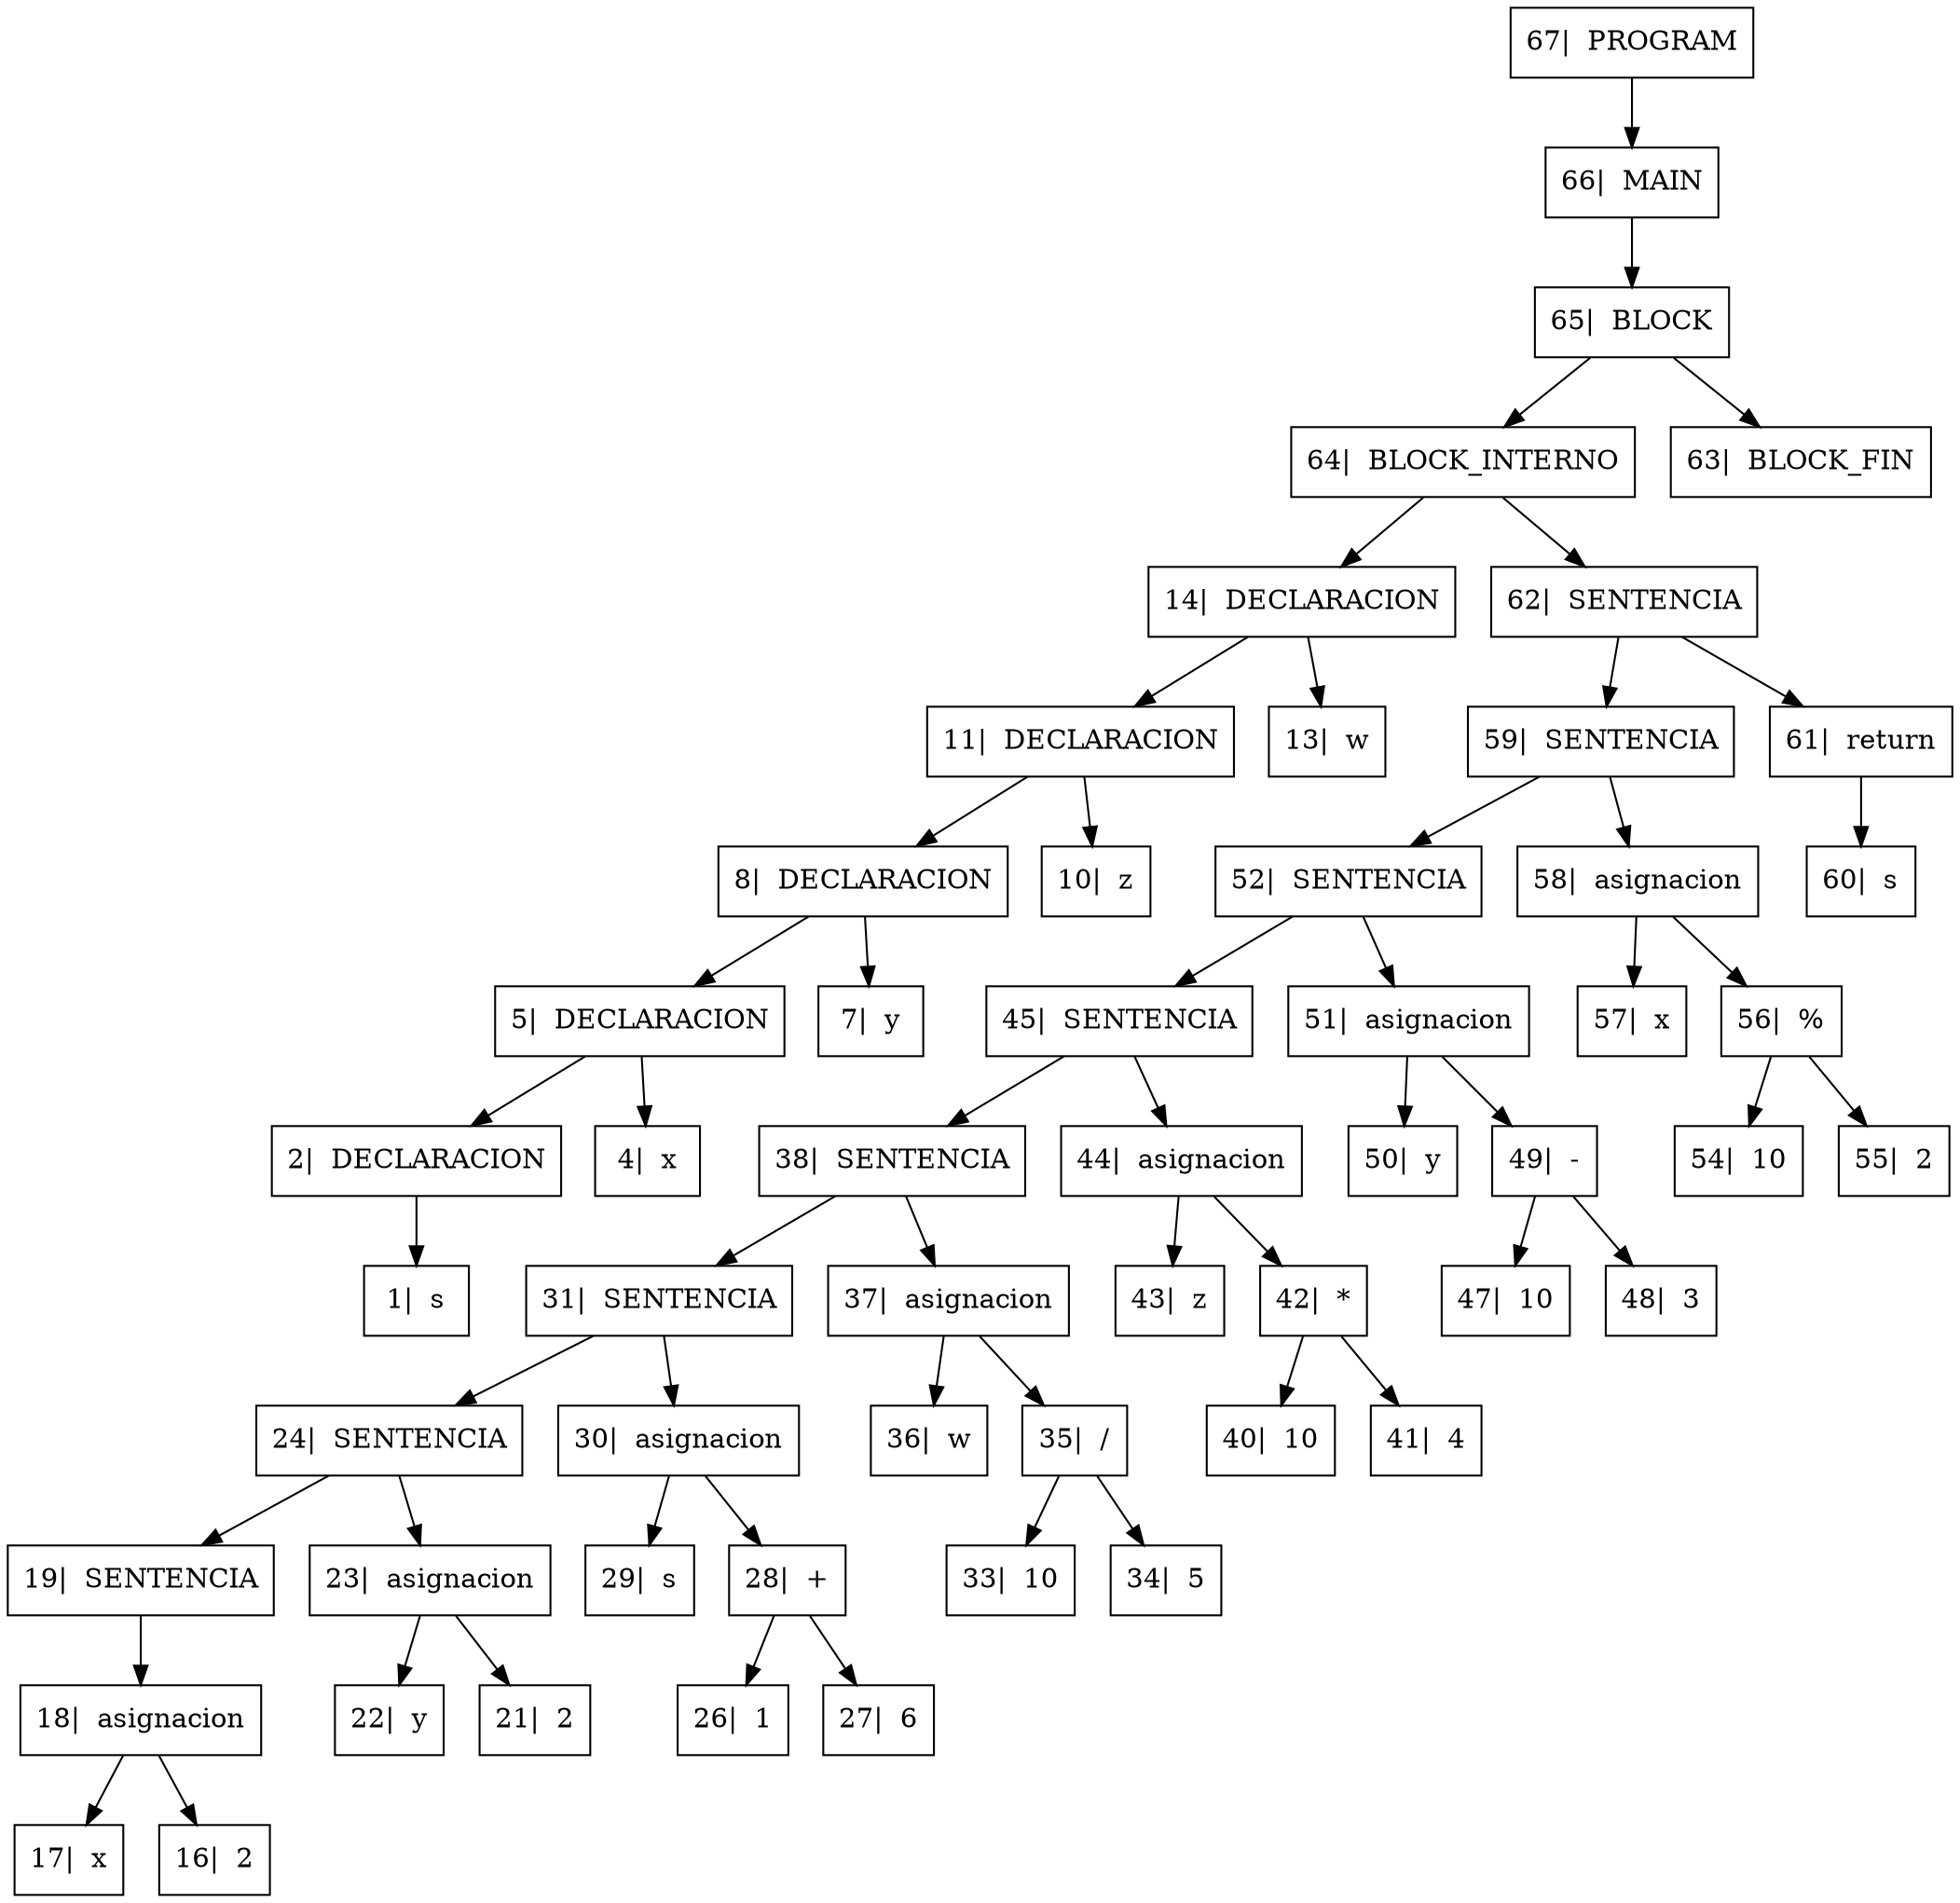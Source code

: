 digraph{

rankdir=TB;

node[shape=box];
"67|  PROGRAM" -> "66|  MAIN" ;
"66|  MAIN" -> "65|  BLOCK" ;
"65|  BLOCK" -> "64|  BLOCK_INTERNO", "63|  BLOCK_FIN";
"64|  BLOCK_INTERNO" -> "14|  DECLARACION", "62|  SENTENCIA";
"14|  DECLARACION" -> "11|  DECLARACION", "13|  w";
"11|  DECLARACION" -> "8|  DECLARACION", "10|  z";
"8|  DECLARACION" -> "5|  DECLARACION", "7|  y";
"5|  DECLARACION" -> "2|  DECLARACION", "4|  x";
"2|  DECLARACION" -> "1|  s" ;
"62|  SENTENCIA" -> "59|  SENTENCIA", "61|  return";
"59|  SENTENCIA" -> "52|  SENTENCIA", "58|  asignacion";
"52|  SENTENCIA" -> "45|  SENTENCIA", "51|  asignacion";
"45|  SENTENCIA" -> "38|  SENTENCIA", "44|  asignacion";
"38|  SENTENCIA" -> "31|  SENTENCIA", "37|  asignacion";
"31|  SENTENCIA" -> "24|  SENTENCIA", "30|  asignacion";
"24|  SENTENCIA" -> "19|  SENTENCIA", "23|  asignacion";
"19|  SENTENCIA" -> "18|  asignacion" ;
"18|  asignacion" -> "17|  x", "16|  2";
"23|  asignacion" -> "22|  y", "21|  2";
"30|  asignacion" -> "29|  s", "28|  +";
"28|  +" -> "26|  1", "27|  6";
"37|  asignacion" -> "36|  w", "35|  /";
"35|  /" -> "33|  10", "34|  5";
"44|  asignacion" -> "43|  z", "42|  *";
"42|  *" -> "40|  10", "41|  4";
"51|  asignacion" -> "50|  y", "49|  -";
"49|  -" -> "47|  10", "48|  3";
"58|  asignacion" -> "57|  x", "56|  %";
"56|  %" -> "54|  10", "55|  2";
"61|  return" -> "60|  s" ;
}
